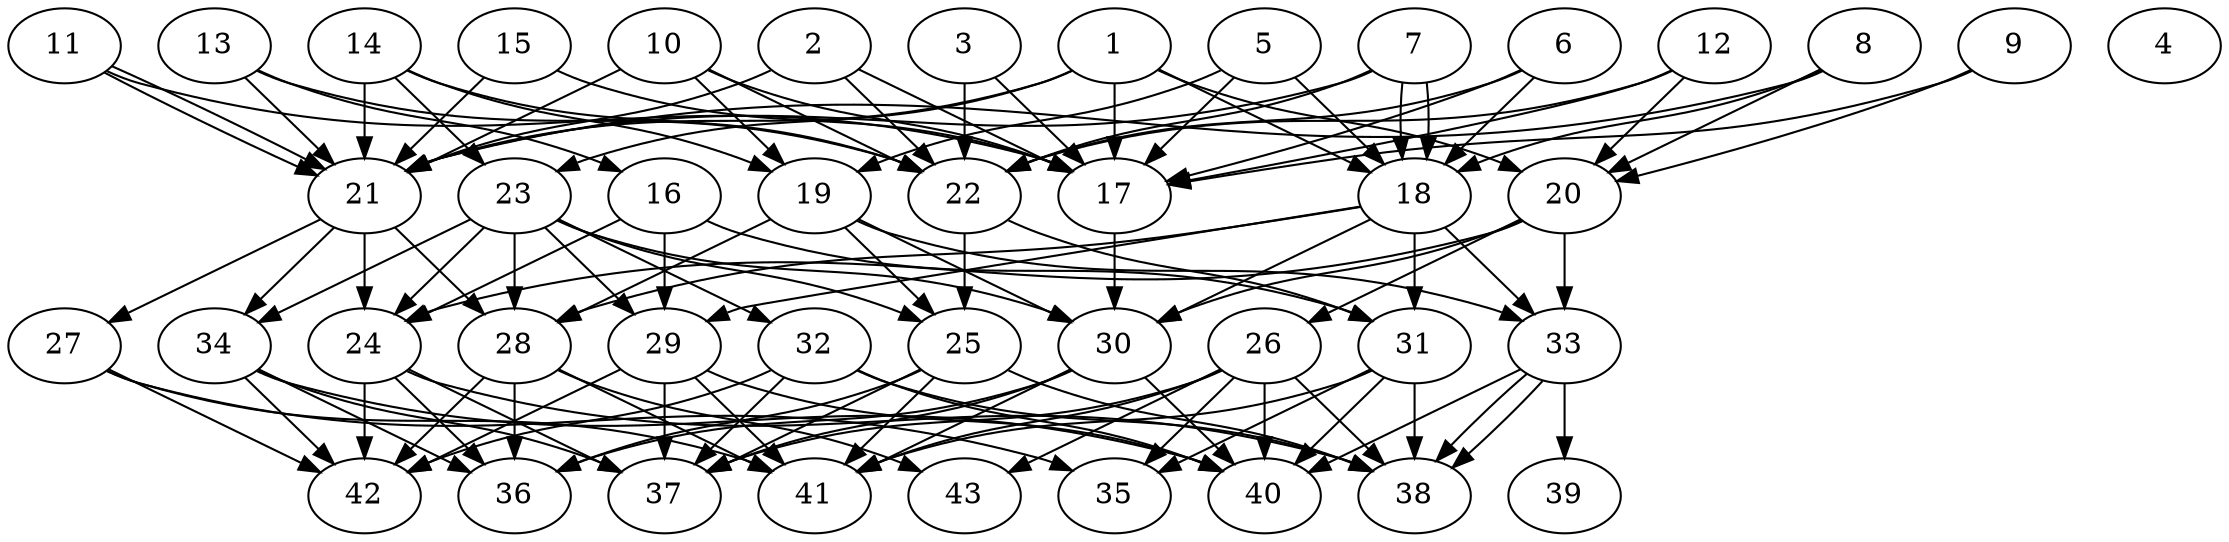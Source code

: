 // DAG (tier=3-complex, mode=data, n=43, ccr=0.539, fat=0.824, density=0.676, regular=0.202, jump=0.209, mindata=4194304, maxdata=33554432)
// DAG automatically generated by daggen at Sun Aug 24 16:33:35 2025
// /home/ermia/Project/Environments/daggen/bin/daggen --dot --ccr 0.539 --fat 0.824 --regular 0.202 --density 0.676 --jump 0.209 --mindata 4194304 --maxdata 33554432 -n 43 
digraph G {
  1 [size="9732169939272290", alpha="0.20", expect_size="4866084969636145"]
  1 -> 17 [size ="938813085974528"]
  1 -> 18 [size ="938813085974528"]
  1 -> 20 [size ="938813085974528"]
  1 -> 21 [size ="938813085974528"]
  1 -> 23 [size ="938813085974528"]
  2 [size="24631848134268059385856", alpha="0.09", expect_size="12315924067134029692928"]
  2 -> 17 [size ="6772587933728768"]
  2 -> 21 [size ="6772587933728768"]
  2 -> 22 [size ="6772587933728768"]
  3 [size="107367955765189184", alpha="0.11", expect_size="53683977882594592"]
  3 -> 17 [size ="4652738080145408"]
  3 -> 22 [size ="4652738080145408"]
  4 [size="1463851807124264960", alpha="0.10", expect_size="731925903562132480"]
  5 [size="2955178718042114048", alpha="0.10", expect_size="1477589359021057024"]
  5 -> 17 [size ="1055840207372288"]
  5 -> 18 [size ="1055840207372288"]
  5 -> 19 [size ="1055840207372288"]
  6 [size="5907407798777684992", alpha="0.19", expect_size="2953703899388842496"]
  6 -> 17 [size ="4982786041577472"]
  6 -> 18 [size ="4982786041577472"]
  6 -> 22 [size ="4982786041577472"]
  7 [size="560197698353200704", alpha="0.09", expect_size="280098849176600352"]
  7 -> 18 [size ="425494390505472"]
  7 -> 18 [size ="425494390505472"]
  7 -> 21 [size ="425494390505472"]
  7 -> 22 [size ="425494390505472"]
  8 [size="99911748152841952", alpha="0.14", expect_size="49955874076420976"]
  8 -> 18 [size ="2697111627890688"]
  8 -> 20 [size ="2697111627890688"]
  8 -> 21 [size ="2697111627890688"]
  9 [size="202966152023725728", alpha="0.08", expect_size="101483076011862864"]
  9 -> 17 [size ="3415435873615872"]
  9 -> 20 [size ="3415435873615872"]
  10 [size="1073419733663980978176", alpha="0.18", expect_size="536709866831990489088"]
  10 -> 17 [size ="838693036228608"]
  10 -> 19 [size ="838693036228608"]
  10 -> 21 [size ="838693036228608"]
  10 -> 22 [size ="838693036228608"]
  11 [size="2618051141334634496", alpha="0.14", expect_size="1309025570667317248"]
  11 -> 17 [size ="1429695836979200"]
  11 -> 21 [size ="1429695836979200"]
  11 -> 21 [size ="1429695836979200"]
  12 [size="12145213616029587456", alpha="0.18", expect_size="6072606808014793728"]
  12 -> 17 [size ="4521703728218112"]
  12 -> 20 [size ="4521703728218112"]
  12 -> 22 [size ="4521703728218112"]
  13 [size="11804396863498967040", alpha="0.09", expect_size="5902198431749483520"]
  13 -> 16 [size ="5602854765068288"]
  13 -> 21 [size ="5602854765068288"]
  13 -> 22 [size ="5602854765068288"]
  14 [size="339191065352819712", alpha="0.00", expect_size="169595532676409856"]
  14 -> 19 [size ="7614309148393472"]
  14 -> 21 [size ="7614309148393472"]
  14 -> 22 [size ="7614309148393472"]
  14 -> 23 [size ="7614309148393472"]
  15 [size="120462440001865515008", alpha="0.10", expect_size="60231220000932757504"]
  15 -> 17 [size ="195130170540032"]
  15 -> 21 [size ="195130170540032"]
  16 [size="1860532971668183711744", alpha="0.17", expect_size="930266485834091855872"]
  16 -> 24 [size ="1210175159533568"]
  16 -> 29 [size ="1210175159533568"]
  16 -> 31 [size ="1210175159533568"]
  17 [size="1912593647355142602752", alpha="0.10", expect_size="956296823677571301376"]
  17 -> 30 [size ="1232646252265472"]
  18 [size="113773852297928384", alpha="0.05", expect_size="56886926148964192"]
  18 -> 28 [size ="8233996727091200"]
  18 -> 29 [size ="8233996727091200"]
  18 -> 30 [size ="8233996727091200"]
  18 -> 31 [size ="8233996727091200"]
  18 -> 33 [size ="8233996727091200"]
  19 [size="12694576645929942646784", alpha="0.06", expect_size="6347288322964971323392"]
  19 -> 25 [size ="4353469121036288"]
  19 -> 28 [size ="4353469121036288"]
  19 -> 30 [size ="4353469121036288"]
  19 -> 33 [size ="4353469121036288"]
  20 [size="11228637605342759354368", alpha="0.08", expect_size="5614318802671379677184"]
  20 -> 24 [size ="4011511399841792"]
  20 -> 26 [size ="4011511399841792"]
  20 -> 30 [size ="4011511399841792"]
  20 -> 33 [size ="4011511399841792"]
  21 [size="24465779630014464000000", alpha="0.15", expect_size="12232889815007232000000"]
  21 -> 24 [size ="6742112993280000"]
  21 -> 27 [size ="6742112993280000"]
  21 -> 28 [size ="6742112993280000"]
  21 -> 34 [size ="6742112993280000"]
  22 [size="1574528091359044096", alpha="0.07", expect_size="787264045679522048"]
  22 -> 25 [size ="1402665527410688"]
  22 -> 31 [size ="1402665527410688"]
  23 [size="4456895333403544", alpha="0.06", expect_size="2228447666701772"]
  23 -> 24 [size ="225956383948800"]
  23 -> 25 [size ="225956383948800"]
  23 -> 28 [size ="225956383948800"]
  23 -> 29 [size ="225956383948800"]
  23 -> 30 [size ="225956383948800"]
  23 -> 32 [size ="225956383948800"]
  23 -> 34 [size ="225956383948800"]
  24 [size="1923616197649792512", alpha="0.17", expect_size="961808098824896256"]
  24 -> 36 [size ="3513971860570112"]
  24 -> 37 [size ="3513971860570112"]
  24 -> 38 [size ="3513971860570112"]
  24 -> 42 [size ="3513971860570112"]
  25 [size="255856910535672352", alpha="0.18", expect_size="127928455267836176"]
  25 -> 36 [size ="8459437513637888"]
  25 -> 37 [size ="8459437513637888"]
  25 -> 38 [size ="8459437513637888"]
  25 -> 41 [size ="8459437513637888"]
  26 [size="136107982588836960", alpha="0.03", expect_size="68053991294418480"]
  26 -> 35 [size ="2859838333779968"]
  26 -> 37 [size ="2859838333779968"]
  26 -> 38 [size ="2859838333779968"]
  26 -> 40 [size ="2859838333779968"]
  26 -> 41 [size ="2859838333779968"]
  26 -> 43 [size ="2859838333779968"]
  27 [size="2259214477653730816", alpha="0.02", expect_size="1129607238826865408"]
  27 -> 35 [size ="2770404305272832"]
  27 -> 41 [size ="2770404305272832"]
  27 -> 42 [size ="2770404305272832"]
  28 [size="3711549383871823872000", alpha="0.05", expect_size="1855774691935911936000"]
  28 -> 36 [size ="1917756584755200"]
  28 -> 41 [size ="1917756584755200"]
  28 -> 42 [size ="1917756584755200"]
  28 -> 43 [size ="1917756584755200"]
  29 [size="46682153664339880", alpha="0.13", expect_size="23341076832169940"]
  29 -> 37 [size ="1750592733052928"]
  29 -> 40 [size ="1750592733052928"]
  29 -> 41 [size ="1750592733052928"]
  29 -> 42 [size ="1750592733052928"]
  30 [size="9661478492768157696", alpha="0.13", expect_size="4830739246384078848"]
  30 -> 36 [size ="3951203893379072"]
  30 -> 37 [size ="3951203893379072"]
  30 -> 40 [size ="3951203893379072"]
  30 -> 41 [size ="3951203893379072"]
  31 [size="464490109306239488", alpha="0.11", expect_size="232245054653119744"]
  31 -> 35 [size ="8403588384555008"]
  31 -> 38 [size ="8403588384555008"]
  31 -> 40 [size ="8403588384555008"]
  31 -> 41 [size ="8403588384555008"]
  32 [size="109922771395361472", alpha="0.17", expect_size="54961385697680736"]
  32 -> 37 [size ="7532141399244800"]
  32 -> 38 [size ="7532141399244800"]
  32 -> 40 [size ="7532141399244800"]
  32 -> 42 [size ="7532141399244800"]
  33 [size="144144495877428288", alpha="0.00", expect_size="72072247938714144"]
  33 -> 38 [size ="2984140936839168"]
  33 -> 38 [size ="2984140936839168"]
  33 -> 39 [size ="2984140936839168"]
  33 -> 40 [size ="2984140936839168"]
  34 [size="4675826889300901888000", alpha="0.18", expect_size="2337913444650450944000"]
  34 -> 36 [size ="2236980867891200"]
  34 -> 37 [size ="2236980867891200"]
  34 -> 40 [size ="2236980867891200"]
  34 -> 42 [size ="2236980867891200"]
  35 [size="20443181771212628", alpha="0.10", expect_size="10221590885606314"]
  36 [size="60920038860823040", alpha="0.14", expect_size="30460019430411520"]
  37 [size="16258573924967784448", alpha="0.09", expect_size="8129286962483892224"]
  38 [size="5771371889736718221312", alpha="0.09", expect_size="2885685944868359110656"]
  39 [size="1236962766700505202688", alpha="0.03", expect_size="618481383350252601344"]
  40 [size="22336708406652496", alpha="0.14", expect_size="11168354203326248"]
  41 [size="681539763673619328", alpha="0.10", expect_size="340769881836809664"]
  42 [size="15201814700299882496", alpha="0.17", expect_size="7600907350149941248"]
  43 [size="105038216299125648", alpha="0.18", expect_size="52519108149562824"]
}